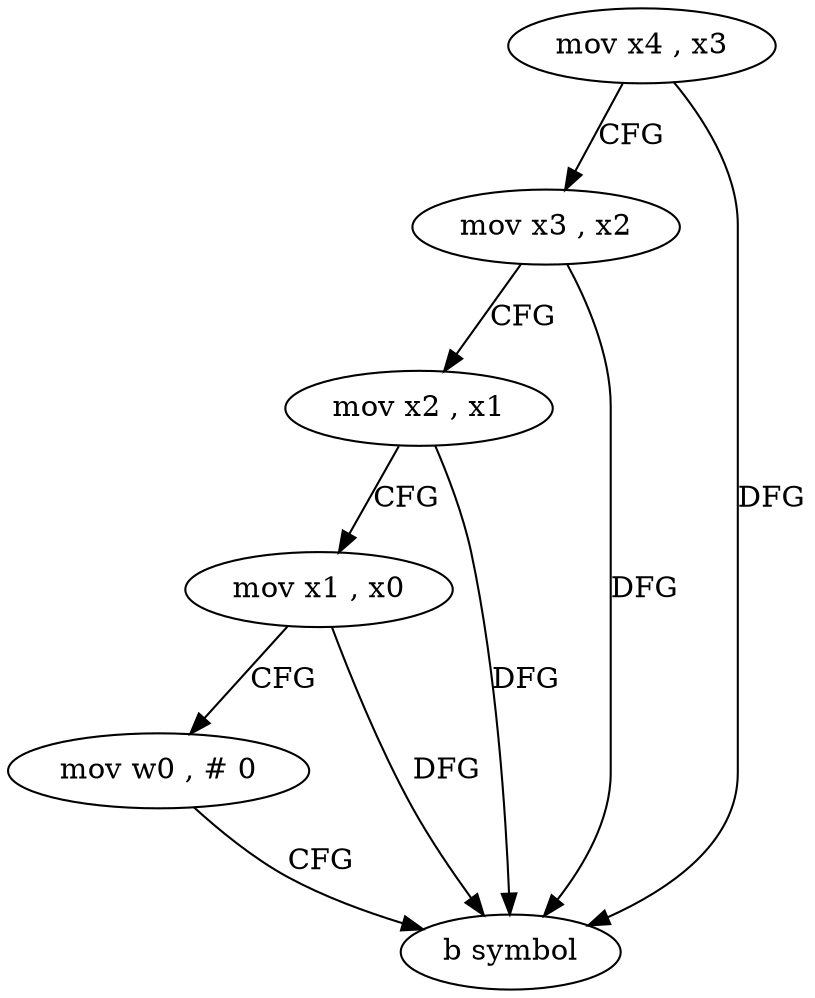 digraph "func" {
"4318136" [label = "mov x4 , x3" ]
"4318140" [label = "mov x3 , x2" ]
"4318144" [label = "mov x2 , x1" ]
"4318148" [label = "mov x1 , x0" ]
"4318152" [label = "mov w0 , # 0" ]
"4318156" [label = "b symbol" ]
"4318136" -> "4318140" [ label = "CFG" ]
"4318136" -> "4318156" [ label = "DFG" ]
"4318140" -> "4318144" [ label = "CFG" ]
"4318140" -> "4318156" [ label = "DFG" ]
"4318144" -> "4318148" [ label = "CFG" ]
"4318144" -> "4318156" [ label = "DFG" ]
"4318148" -> "4318152" [ label = "CFG" ]
"4318148" -> "4318156" [ label = "DFG" ]
"4318152" -> "4318156" [ label = "CFG" ]
}
